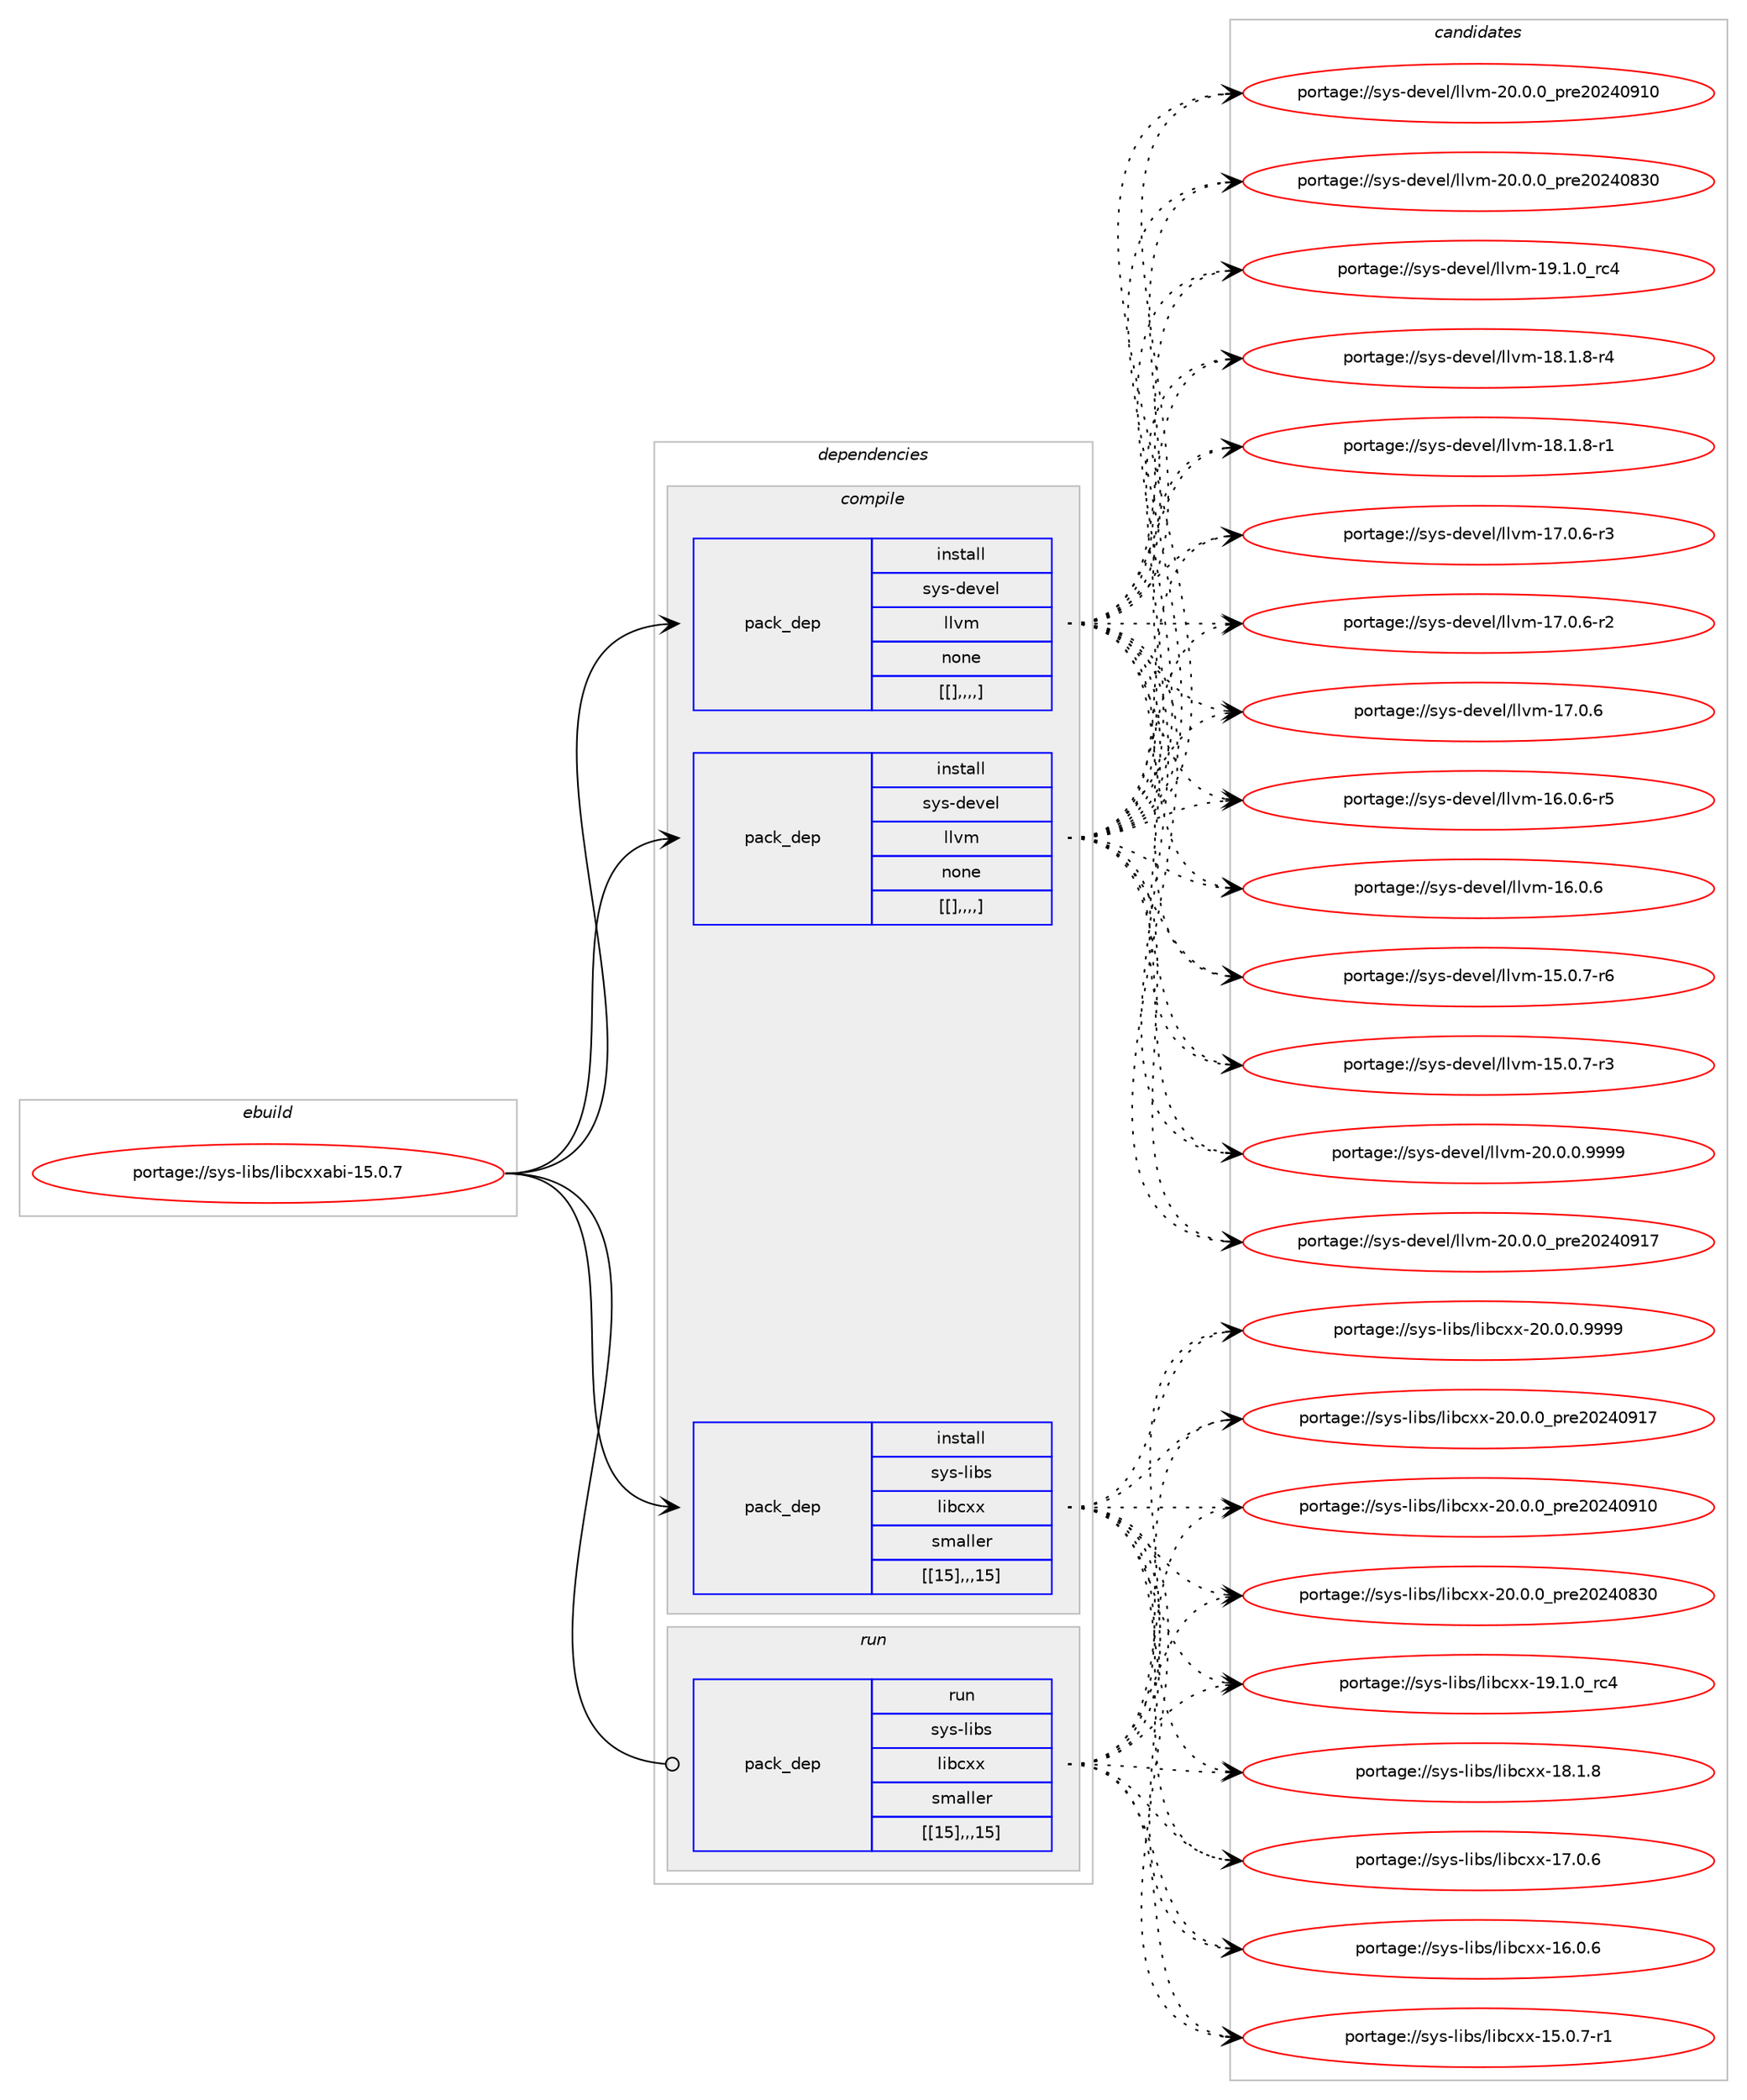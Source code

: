 digraph prolog {

# *************
# Graph options
# *************

newrank=true;
concentrate=true;
compound=true;
graph [rankdir=LR,fontname=Helvetica,fontsize=10,ranksep=1.5];#, ranksep=2.5, nodesep=0.2];
edge  [arrowhead=vee];
node  [fontname=Helvetica,fontsize=10];

# **********
# The ebuild
# **********

subgraph cluster_leftcol {
color=gray;
label=<<i>ebuild</i>>;
id [label="portage://sys-libs/libcxxabi-15.0.7", color=red, width=4, href="../sys-libs/libcxxabi-15.0.7.svg"];
}

# ****************
# The dependencies
# ****************

subgraph cluster_midcol {
color=gray;
label=<<i>dependencies</i>>;
subgraph cluster_compile {
fillcolor="#eeeeee";
style=filled;
label=<<i>compile</i>>;
subgraph pack333774 {
dependency459160 [label=<<TABLE BORDER="0" CELLBORDER="1" CELLSPACING="0" CELLPADDING="4" WIDTH="220"><TR><TD ROWSPAN="6" CELLPADDING="30">pack_dep</TD></TR><TR><TD WIDTH="110">install</TD></TR><TR><TD>sys-devel</TD></TR><TR><TD>llvm</TD></TR><TR><TD>none</TD></TR><TR><TD>[[],,,,]</TD></TR></TABLE>>, shape=none, color=blue];
}
id:e -> dependency459160:w [weight=20,style="solid",arrowhead="vee"];
subgraph pack333775 {
dependency459161 [label=<<TABLE BORDER="0" CELLBORDER="1" CELLSPACING="0" CELLPADDING="4" WIDTH="220"><TR><TD ROWSPAN="6" CELLPADDING="30">pack_dep</TD></TR><TR><TD WIDTH="110">install</TD></TR><TR><TD>sys-devel</TD></TR><TR><TD>llvm</TD></TR><TR><TD>none</TD></TR><TR><TD>[[],,,,]</TD></TR></TABLE>>, shape=none, color=blue];
}
id:e -> dependency459161:w [weight=20,style="solid",arrowhead="vee"];
subgraph pack333776 {
dependency459162 [label=<<TABLE BORDER="0" CELLBORDER="1" CELLSPACING="0" CELLPADDING="4" WIDTH="220"><TR><TD ROWSPAN="6" CELLPADDING="30">pack_dep</TD></TR><TR><TD WIDTH="110">install</TD></TR><TR><TD>sys-libs</TD></TR><TR><TD>libcxx</TD></TR><TR><TD>smaller</TD></TR><TR><TD>[[15],,,15]</TD></TR></TABLE>>, shape=none, color=blue];
}
id:e -> dependency459162:w [weight=20,style="solid",arrowhead="vee"];
}
subgraph cluster_compileandrun {
fillcolor="#eeeeee";
style=filled;
label=<<i>compile and run</i>>;
}
subgraph cluster_run {
fillcolor="#eeeeee";
style=filled;
label=<<i>run</i>>;
subgraph pack333777 {
dependency459163 [label=<<TABLE BORDER="0" CELLBORDER="1" CELLSPACING="0" CELLPADDING="4" WIDTH="220"><TR><TD ROWSPAN="6" CELLPADDING="30">pack_dep</TD></TR><TR><TD WIDTH="110">run</TD></TR><TR><TD>sys-libs</TD></TR><TR><TD>libcxx</TD></TR><TR><TD>smaller</TD></TR><TR><TD>[[15],,,15]</TD></TR></TABLE>>, shape=none, color=blue];
}
id:e -> dependency459163:w [weight=20,style="solid",arrowhead="odot"];
}
}

# **************
# The candidates
# **************

subgraph cluster_choices {
rank=same;
color=gray;
label=<<i>candidates</i>>;

subgraph choice333774 {
color=black;
nodesep=1;
choice1151211154510010111810110847108108118109455048464846484657575757 [label="portage://sys-devel/llvm-20.0.0.9999", color=red, width=4,href="../sys-devel/llvm-20.0.0.9999.svg"];
choice115121115451001011181011084710810811810945504846484648951121141015048505248574955 [label="portage://sys-devel/llvm-20.0.0_pre20240917", color=red, width=4,href="../sys-devel/llvm-20.0.0_pre20240917.svg"];
choice115121115451001011181011084710810811810945504846484648951121141015048505248574948 [label="portage://sys-devel/llvm-20.0.0_pre20240910", color=red, width=4,href="../sys-devel/llvm-20.0.0_pre20240910.svg"];
choice115121115451001011181011084710810811810945504846484648951121141015048505248565148 [label="portage://sys-devel/llvm-20.0.0_pre20240830", color=red, width=4,href="../sys-devel/llvm-20.0.0_pre20240830.svg"];
choice115121115451001011181011084710810811810945495746494648951149952 [label="portage://sys-devel/llvm-19.1.0_rc4", color=red, width=4,href="../sys-devel/llvm-19.1.0_rc4.svg"];
choice1151211154510010111810110847108108118109454956464946564511452 [label="portage://sys-devel/llvm-18.1.8-r4", color=red, width=4,href="../sys-devel/llvm-18.1.8-r4.svg"];
choice1151211154510010111810110847108108118109454956464946564511449 [label="portage://sys-devel/llvm-18.1.8-r1", color=red, width=4,href="../sys-devel/llvm-18.1.8-r1.svg"];
choice1151211154510010111810110847108108118109454955464846544511451 [label="portage://sys-devel/llvm-17.0.6-r3", color=red, width=4,href="../sys-devel/llvm-17.0.6-r3.svg"];
choice1151211154510010111810110847108108118109454955464846544511450 [label="portage://sys-devel/llvm-17.0.6-r2", color=red, width=4,href="../sys-devel/llvm-17.0.6-r2.svg"];
choice115121115451001011181011084710810811810945495546484654 [label="portage://sys-devel/llvm-17.0.6", color=red, width=4,href="../sys-devel/llvm-17.0.6.svg"];
choice1151211154510010111810110847108108118109454954464846544511453 [label="portage://sys-devel/llvm-16.0.6-r5", color=red, width=4,href="../sys-devel/llvm-16.0.6-r5.svg"];
choice115121115451001011181011084710810811810945495446484654 [label="portage://sys-devel/llvm-16.0.6", color=red, width=4,href="../sys-devel/llvm-16.0.6.svg"];
choice1151211154510010111810110847108108118109454953464846554511454 [label="portage://sys-devel/llvm-15.0.7-r6", color=red, width=4,href="../sys-devel/llvm-15.0.7-r6.svg"];
choice1151211154510010111810110847108108118109454953464846554511451 [label="portage://sys-devel/llvm-15.0.7-r3", color=red, width=4,href="../sys-devel/llvm-15.0.7-r3.svg"];
dependency459160:e -> choice1151211154510010111810110847108108118109455048464846484657575757:w [style=dotted,weight="100"];
dependency459160:e -> choice115121115451001011181011084710810811810945504846484648951121141015048505248574955:w [style=dotted,weight="100"];
dependency459160:e -> choice115121115451001011181011084710810811810945504846484648951121141015048505248574948:w [style=dotted,weight="100"];
dependency459160:e -> choice115121115451001011181011084710810811810945504846484648951121141015048505248565148:w [style=dotted,weight="100"];
dependency459160:e -> choice115121115451001011181011084710810811810945495746494648951149952:w [style=dotted,weight="100"];
dependency459160:e -> choice1151211154510010111810110847108108118109454956464946564511452:w [style=dotted,weight="100"];
dependency459160:e -> choice1151211154510010111810110847108108118109454956464946564511449:w [style=dotted,weight="100"];
dependency459160:e -> choice1151211154510010111810110847108108118109454955464846544511451:w [style=dotted,weight="100"];
dependency459160:e -> choice1151211154510010111810110847108108118109454955464846544511450:w [style=dotted,weight="100"];
dependency459160:e -> choice115121115451001011181011084710810811810945495546484654:w [style=dotted,weight="100"];
dependency459160:e -> choice1151211154510010111810110847108108118109454954464846544511453:w [style=dotted,weight="100"];
dependency459160:e -> choice115121115451001011181011084710810811810945495446484654:w [style=dotted,weight="100"];
dependency459160:e -> choice1151211154510010111810110847108108118109454953464846554511454:w [style=dotted,weight="100"];
dependency459160:e -> choice1151211154510010111810110847108108118109454953464846554511451:w [style=dotted,weight="100"];
}
subgraph choice333775 {
color=black;
nodesep=1;
choice1151211154510010111810110847108108118109455048464846484657575757 [label="portage://sys-devel/llvm-20.0.0.9999", color=red, width=4,href="../sys-devel/llvm-20.0.0.9999.svg"];
choice115121115451001011181011084710810811810945504846484648951121141015048505248574955 [label="portage://sys-devel/llvm-20.0.0_pre20240917", color=red, width=4,href="../sys-devel/llvm-20.0.0_pre20240917.svg"];
choice115121115451001011181011084710810811810945504846484648951121141015048505248574948 [label="portage://sys-devel/llvm-20.0.0_pre20240910", color=red, width=4,href="../sys-devel/llvm-20.0.0_pre20240910.svg"];
choice115121115451001011181011084710810811810945504846484648951121141015048505248565148 [label="portage://sys-devel/llvm-20.0.0_pre20240830", color=red, width=4,href="../sys-devel/llvm-20.0.0_pre20240830.svg"];
choice115121115451001011181011084710810811810945495746494648951149952 [label="portage://sys-devel/llvm-19.1.0_rc4", color=red, width=4,href="../sys-devel/llvm-19.1.0_rc4.svg"];
choice1151211154510010111810110847108108118109454956464946564511452 [label="portage://sys-devel/llvm-18.1.8-r4", color=red, width=4,href="../sys-devel/llvm-18.1.8-r4.svg"];
choice1151211154510010111810110847108108118109454956464946564511449 [label="portage://sys-devel/llvm-18.1.8-r1", color=red, width=4,href="../sys-devel/llvm-18.1.8-r1.svg"];
choice1151211154510010111810110847108108118109454955464846544511451 [label="portage://sys-devel/llvm-17.0.6-r3", color=red, width=4,href="../sys-devel/llvm-17.0.6-r3.svg"];
choice1151211154510010111810110847108108118109454955464846544511450 [label="portage://sys-devel/llvm-17.0.6-r2", color=red, width=4,href="../sys-devel/llvm-17.0.6-r2.svg"];
choice115121115451001011181011084710810811810945495546484654 [label="portage://sys-devel/llvm-17.0.6", color=red, width=4,href="../sys-devel/llvm-17.0.6.svg"];
choice1151211154510010111810110847108108118109454954464846544511453 [label="portage://sys-devel/llvm-16.0.6-r5", color=red, width=4,href="../sys-devel/llvm-16.0.6-r5.svg"];
choice115121115451001011181011084710810811810945495446484654 [label="portage://sys-devel/llvm-16.0.6", color=red, width=4,href="../sys-devel/llvm-16.0.6.svg"];
choice1151211154510010111810110847108108118109454953464846554511454 [label="portage://sys-devel/llvm-15.0.7-r6", color=red, width=4,href="../sys-devel/llvm-15.0.7-r6.svg"];
choice1151211154510010111810110847108108118109454953464846554511451 [label="portage://sys-devel/llvm-15.0.7-r3", color=red, width=4,href="../sys-devel/llvm-15.0.7-r3.svg"];
dependency459161:e -> choice1151211154510010111810110847108108118109455048464846484657575757:w [style=dotted,weight="100"];
dependency459161:e -> choice115121115451001011181011084710810811810945504846484648951121141015048505248574955:w [style=dotted,weight="100"];
dependency459161:e -> choice115121115451001011181011084710810811810945504846484648951121141015048505248574948:w [style=dotted,weight="100"];
dependency459161:e -> choice115121115451001011181011084710810811810945504846484648951121141015048505248565148:w [style=dotted,weight="100"];
dependency459161:e -> choice115121115451001011181011084710810811810945495746494648951149952:w [style=dotted,weight="100"];
dependency459161:e -> choice1151211154510010111810110847108108118109454956464946564511452:w [style=dotted,weight="100"];
dependency459161:e -> choice1151211154510010111810110847108108118109454956464946564511449:w [style=dotted,weight="100"];
dependency459161:e -> choice1151211154510010111810110847108108118109454955464846544511451:w [style=dotted,weight="100"];
dependency459161:e -> choice1151211154510010111810110847108108118109454955464846544511450:w [style=dotted,weight="100"];
dependency459161:e -> choice115121115451001011181011084710810811810945495546484654:w [style=dotted,weight="100"];
dependency459161:e -> choice1151211154510010111810110847108108118109454954464846544511453:w [style=dotted,weight="100"];
dependency459161:e -> choice115121115451001011181011084710810811810945495446484654:w [style=dotted,weight="100"];
dependency459161:e -> choice1151211154510010111810110847108108118109454953464846554511454:w [style=dotted,weight="100"];
dependency459161:e -> choice1151211154510010111810110847108108118109454953464846554511451:w [style=dotted,weight="100"];
}
subgraph choice333776 {
color=black;
nodesep=1;
choice1151211154510810598115471081059899120120455048464846484657575757 [label="portage://sys-libs/libcxx-20.0.0.9999", color=red, width=4,href="../sys-libs/libcxx-20.0.0.9999.svg"];
choice115121115451081059811547108105989912012045504846484648951121141015048505248574955 [label="portage://sys-libs/libcxx-20.0.0_pre20240917", color=red, width=4,href="../sys-libs/libcxx-20.0.0_pre20240917.svg"];
choice115121115451081059811547108105989912012045504846484648951121141015048505248574948 [label="portage://sys-libs/libcxx-20.0.0_pre20240910", color=red, width=4,href="../sys-libs/libcxx-20.0.0_pre20240910.svg"];
choice115121115451081059811547108105989912012045504846484648951121141015048505248565148 [label="portage://sys-libs/libcxx-20.0.0_pre20240830", color=red, width=4,href="../sys-libs/libcxx-20.0.0_pre20240830.svg"];
choice115121115451081059811547108105989912012045495746494648951149952 [label="portage://sys-libs/libcxx-19.1.0_rc4", color=red, width=4,href="../sys-libs/libcxx-19.1.0_rc4.svg"];
choice115121115451081059811547108105989912012045495646494656 [label="portage://sys-libs/libcxx-18.1.8", color=red, width=4,href="../sys-libs/libcxx-18.1.8.svg"];
choice115121115451081059811547108105989912012045495546484654 [label="portage://sys-libs/libcxx-17.0.6", color=red, width=4,href="../sys-libs/libcxx-17.0.6.svg"];
choice115121115451081059811547108105989912012045495446484654 [label="portage://sys-libs/libcxx-16.0.6", color=red, width=4,href="../sys-libs/libcxx-16.0.6.svg"];
choice1151211154510810598115471081059899120120454953464846554511449 [label="portage://sys-libs/libcxx-15.0.7-r1", color=red, width=4,href="../sys-libs/libcxx-15.0.7-r1.svg"];
dependency459162:e -> choice1151211154510810598115471081059899120120455048464846484657575757:w [style=dotted,weight="100"];
dependency459162:e -> choice115121115451081059811547108105989912012045504846484648951121141015048505248574955:w [style=dotted,weight="100"];
dependency459162:e -> choice115121115451081059811547108105989912012045504846484648951121141015048505248574948:w [style=dotted,weight="100"];
dependency459162:e -> choice115121115451081059811547108105989912012045504846484648951121141015048505248565148:w [style=dotted,weight="100"];
dependency459162:e -> choice115121115451081059811547108105989912012045495746494648951149952:w [style=dotted,weight="100"];
dependency459162:e -> choice115121115451081059811547108105989912012045495646494656:w [style=dotted,weight="100"];
dependency459162:e -> choice115121115451081059811547108105989912012045495546484654:w [style=dotted,weight="100"];
dependency459162:e -> choice115121115451081059811547108105989912012045495446484654:w [style=dotted,weight="100"];
dependency459162:e -> choice1151211154510810598115471081059899120120454953464846554511449:w [style=dotted,weight="100"];
}
subgraph choice333777 {
color=black;
nodesep=1;
choice1151211154510810598115471081059899120120455048464846484657575757 [label="portage://sys-libs/libcxx-20.0.0.9999", color=red, width=4,href="../sys-libs/libcxx-20.0.0.9999.svg"];
choice115121115451081059811547108105989912012045504846484648951121141015048505248574955 [label="portage://sys-libs/libcxx-20.0.0_pre20240917", color=red, width=4,href="../sys-libs/libcxx-20.0.0_pre20240917.svg"];
choice115121115451081059811547108105989912012045504846484648951121141015048505248574948 [label="portage://sys-libs/libcxx-20.0.0_pre20240910", color=red, width=4,href="../sys-libs/libcxx-20.0.0_pre20240910.svg"];
choice115121115451081059811547108105989912012045504846484648951121141015048505248565148 [label="portage://sys-libs/libcxx-20.0.0_pre20240830", color=red, width=4,href="../sys-libs/libcxx-20.0.0_pre20240830.svg"];
choice115121115451081059811547108105989912012045495746494648951149952 [label="portage://sys-libs/libcxx-19.1.0_rc4", color=red, width=4,href="../sys-libs/libcxx-19.1.0_rc4.svg"];
choice115121115451081059811547108105989912012045495646494656 [label="portage://sys-libs/libcxx-18.1.8", color=red, width=4,href="../sys-libs/libcxx-18.1.8.svg"];
choice115121115451081059811547108105989912012045495546484654 [label="portage://sys-libs/libcxx-17.0.6", color=red, width=4,href="../sys-libs/libcxx-17.0.6.svg"];
choice115121115451081059811547108105989912012045495446484654 [label="portage://sys-libs/libcxx-16.0.6", color=red, width=4,href="../sys-libs/libcxx-16.0.6.svg"];
choice1151211154510810598115471081059899120120454953464846554511449 [label="portage://sys-libs/libcxx-15.0.7-r1", color=red, width=4,href="../sys-libs/libcxx-15.0.7-r1.svg"];
dependency459163:e -> choice1151211154510810598115471081059899120120455048464846484657575757:w [style=dotted,weight="100"];
dependency459163:e -> choice115121115451081059811547108105989912012045504846484648951121141015048505248574955:w [style=dotted,weight="100"];
dependency459163:e -> choice115121115451081059811547108105989912012045504846484648951121141015048505248574948:w [style=dotted,weight="100"];
dependency459163:e -> choice115121115451081059811547108105989912012045504846484648951121141015048505248565148:w [style=dotted,weight="100"];
dependency459163:e -> choice115121115451081059811547108105989912012045495746494648951149952:w [style=dotted,weight="100"];
dependency459163:e -> choice115121115451081059811547108105989912012045495646494656:w [style=dotted,weight="100"];
dependency459163:e -> choice115121115451081059811547108105989912012045495546484654:w [style=dotted,weight="100"];
dependency459163:e -> choice115121115451081059811547108105989912012045495446484654:w [style=dotted,weight="100"];
dependency459163:e -> choice1151211154510810598115471081059899120120454953464846554511449:w [style=dotted,weight="100"];
}
}

}
